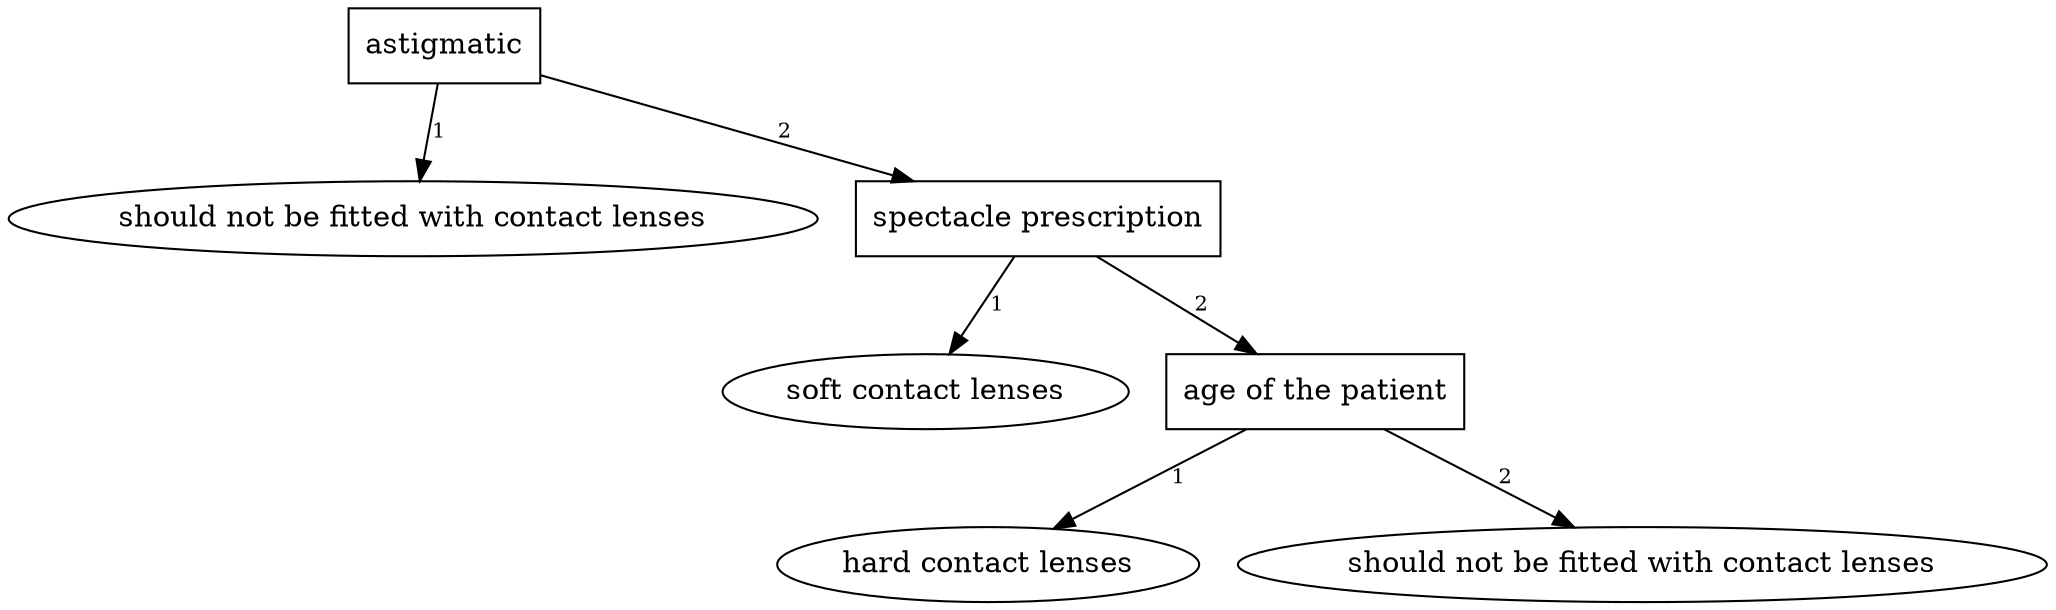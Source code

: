 digraph "Decision Tree" {
	2956382790416 [label=astigmatic shape=box]
	2956352347728 [label="should not be fitted with contact lenses" shape=""]
	2956382790416 -> 2956352347728 [label=1 fontsize=10]
	2956382795792 [label="spectacle prescription" shape=box]
	2956382790352 [label="soft contact lenses" shape=""]
	2956382795792 -> 2956382790352 [label=1 fontsize=10]
	2956341670800 [label="age of the patient" shape=box]
	2956381715536 [label="hard contact lenses" shape=""]
	2956341670800 -> 2956381715536 [label=1 fontsize=10]
	2956383542672 [label="should not be fitted with contact lenses" shape=""]
	2956341670800 -> 2956383542672 [label=2 fontsize=10]
	2956382795792 -> 2956341670800 [label=2 fontsize=10]
	2956382790416 -> 2956382795792 [label=2 fontsize=10]
}

